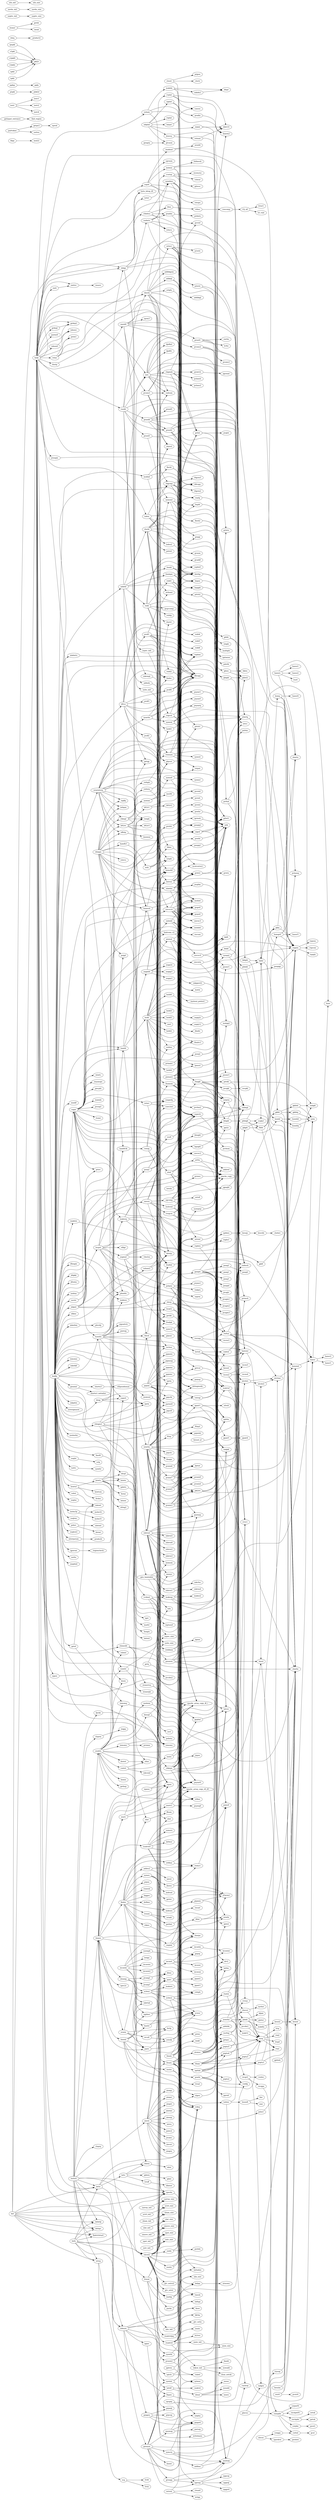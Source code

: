 digraph CCMap {
graph [ rankdir = LR];
adbkql->addbkgl;
adbkql->radmsh;
addbas->asymop;
addbas->latvec;
addes2->latrel;
addes2->reducv;
addrbl->addsds;
addrbl->fsmbl;
addrbl->fsmbpw;
addrbl->i8icopy;
addrbl->mkewgt;
addrbl->rlocbl;
addrbl->ropyln;
addrbl->rsibl;
addsds->delstp;
aginv->grpeql;
aiocls->aiocor;
aiocls->aiogen;
aiocls->aiomom;
aiocls->aiomp;
aiocls->aiopar;
aiocls->aiopot;
aiocls->aiorme;
aiocls->aiosop;
aiocls->aiova;
aiocls->i8icopy;
aiocls->iclbsj;
aiocls->paioc2;
aiocls->pvaioc;
asados->bzmio;
asados->clist;
asados->contet;
asados->dosio;
asados->dosspl;
asados->dostet;
asados->getbzp;
asados->i8icopy;
asados->iclbas;
asados->iomomq;
asados->iomomx;
asados->mkqp;
asados->nosbzm;
asados->spacks_copy;
asados->subasi;
asados->sumlst;
asars->asars1;
asars->iors;
asars->spackv_array_copy_i8_i;
asars1->psymq0;
asars1->psymr0;
asymop->csymop;
atomsc->addzbk;
atomsc->getqvc;
atomsc->newrho;
atomsc->poiss0;
atomsc->prrmsh;
atomsc->radmsh;
atomsc->radwgt;
atomsc->vxc0sp;
atwf->getcor;
atwf->makrwf;
atwf->ortrwf;
atwf->radmsh;
atwf->radwgt;
atwf->wf2lo;
augmat->fradhd;
augmat->fradpk;
augmat->gaugm;
augmat->momusl;
augmat->potpus;
augmat->vlm2us;
augmbl->augq12;
augmbl->augq2z;
augmbl->augq3z;
augmbl->augqp3;
augmbl->augqs3;
augmbl->bstrux;
augmbl->dstrbp;
augq12->orbl;
augq2z->orbl;
baslst->iclbsj;
baslst->slist;
beschb->chebev;
bessel_yl->bessel;
bessjy->beschb;
bessl->besslr;
bessl2->besslr;
besslm->besslr;
bloch->pblch1;
bloch->s2sph;
bloch->yprm;
blsig->bloch;
blsig->phmbls;
blsig->sopert;
blsig->zprm;
bndconn_v2->matm;
bndconn_v2->mkppovl2;
bndfp->addrbl;
bndfp->blsig;
bndfp->bzints;
bndfp->bzwtsf;
bndfp->dfaugm;
bndfp->dfqkkl;
bndfp->dfratm;
bndfp->dfrce;
bndfp->dosio;
bndfp->dstrbp;
bndfp->efldos;
bndfp->fixef0;
bndfp->gen_hamindex;
bndfp->gennlat;
bndfp->getef;
bndfp->getikt;
bndfp->gvlst2;
bndfp->hambl;
bndfp->hambls;
bndfp->i8icopy;
bndfp->interparam;
bndfp->iobzwt;
bndfp->iomomn;
bndfp->iomoms;
bndfp->iorbtm;
bndfp->makdos;
bndfp->maknos;
bndfp->makusq;
bndfp->mchan;
bndfp->mixrho;
bndfp->mkdmtu;
bndfp->mkehkf;
bndfp->mkekin;
bndfp->mkorbm;
bndfp->mkpdos;
bndfp->mkpot;
bndfp->mkrout;
bndfp->mshn3p;
bndfp->mullmf;
bndfp->newsigmasw;
bndfp->noshorbz;
bndfp->phmbls;
bndfp->pnunew;
bndfp->prtev;
bndfp->pzhev;
bndfp->qparam;
bndfp->rdsigm2;
bndfp->seneinterp;
bndfp->shorbz;
bndfp->sopert;
bndfp->spacks_copy;
bndfp->spackv_array_copy_i8_i;
bndfp->subzi;
bndfp->suclst;
bndfp->sugw;
bndfp->suham2;
bndfp->sumlst;
bndfp->suqlse;
bndfp->suqlsm;
bndfp->suqlst;
bndfp->suqlsw2;
bndfp->surho;
bndfp->symrho;
bndfp->totfrc;
bndfp->upacks;
bndfp->vcdmel;
bndfp->xmpbnd;
bndfp->xxxdif;
bndfp->yprm;
bndfp->zprm;
bravsy->latvec;
bravsy->rotmat;
bstrux->hxpbl;
bstrux->hxpgbl;
bstrux->hxpos;
bstrux->orbl;
bstrux->paugq1;
bstrux->paugq2;
bstrux->paugqp;
bstrux->prlcb1;
bstrux->uspecb;
bzints->fswgts;
bzints->slinz;
bzmesh->asymop;
bzmesh->bzmsh0;
bzmesh->grpop;
bzmesh->mxxyz;
bzmsh0->projql;
bzwts->bzints;
bzwts->ebcpl;
bzwts->efrng2;
bzwts->fermi;
bzwts->intnos;
bzwts->maknos;
bzwts->splwts;
bzwtsf->bzwts;
bzwtsf->bzwtsm;
bzwtsf->dvdos;
ccutup->cshear;
ccutup->gtbvec;
ccutup->mxmymz;
chgmsh->gvctof;
chgmsh->gvgetf;
chgmsh->gvlist;
chgmsh->gvmtch;
chgmsh->gvputf;
chgmsh->pchms2;
chgmsh->pchmsh;
chimedit->bzmesh;
chimedit->bzmsh0;
chimedit->i8icopy;
chimedit->stonerpb;
chimedit->stonerrsa;
chkdmu->i8icopy;
chkdmu->ldau;
chkdmu->praldm;
chkdmu->rotycs;
chkdmu->symdmu;
chkes->nrmliz;
chksgr->bloch;
chksgr->iosigh;
chksgr->orbl;
chksgr->rothph;
chksgr->rothrm;
chkxpn->bessl;
chkxpn->hansmr;
chkxpn->hxpos;
chkxpn->iclbsj;
chkxpn->jxpos;
chkxpn->radmsh;
chkxpn->radpkl;
chkxpn->radwgt;
chkxpn->spacks_copy;
chkxpn->spackv_array_copy_i8_i;
chkxpn->uspecb;
clist->ffnam;
clsprm->ioqpp;
clsset->clsctr;
clsset->prjpos;
clsset->shorps;
cmplat->latvec;
cmplat->psymr0;
cmplat->shorbz;
contet->mkcond;
contet->mxxyz;
contet->slinz;
corgga->corlsd;
corlsd->gcor;
corpbe->gcor2;
corprm->hansmr;
cpplat->danrm2;
cpplat->prodln;
cppos->spackv_array_copy_r8_r8;
cvplat->cosvec;
cvplat->danrm2;
cvplat->ddet33;
defpq->atmoms;
dfrce->dstrbp;
dfrce->gvgetf;
dfrce->i8icopy;
dfrce->lindsc;
dfrce->pvdf1;
dfrce->pvdf2;
dfrce->pvdf3;
dfrce->pvdf4;
dfrce->rhomom;
dfrce->suphs0;
dfrce->suylg;
distes->d3nrm2;
distes->reducv;
dosspl->delstp;
dosspl->iomoms;
dostet->slinz;
dstrbp->multiple;
dstrbp->optimise;
dstrbp->pdstlb;
dstrbp->single;
easypbe->corlsd;
easypbe->corpbe;
easypbe->corpw91;
easypbe->exchpbe;
easypbe->exchpw91;
ebcpl->iget;
ebcpl->mark1;
elocp->iclbsj;
elocp->loctsh;
elocp->radmsh;
elocp->spacks_copy;
elocp->spackv_array_copy_i8_i;
elocp->uspecb;
evxcp->easypbe;
exchpbe->getuk;
exchpbe->setuk;
fdpp->mul22;
fillat->d3nrm2;
fillat->nrmliz;
findes->addes2;
findes->bigges;
findes->chkes;
findes->deflmx;
findes->fillat;
findes->i8icopy;
findes->mdeses;
findes->ordbas;
findes->prpos;
findes->renam;
findes->rsmesh;
findes->sclwsr;
findes->symes;
findes->volsph;
fixef0->ebcpl;
fixpos->shorbz;
fklbl->gklbl;
fklbl->gklq;
fklbl->hsmqe0;
fklbl->shorbz;
flocb2->gtbsl1;
flocb2->orbl;
flocbl->flocb2;
flocbl->gtbsl1;
flocbl->orbl;
fmain->makr;
fmain->prmx;
fmain->ropyln;
fmain->shorbz;
fmain->shorps;
fmain->sylm;
fmain->sylmnc;
fpchk->chkxpn;
fradhd->hansr;
fradpk->radpkl;
freats->atomsc;
freats->fctail;
freats->ftfalo;
freats->getqvc;
freats->optfab;
freats->pratfs;
freats->rmesh;
freats->rnatm;
freats->tailsm;
freeat->freats;
freeat->gtpcor;
freeat->i8icopy;
freeat->iofa;
freeat->ioorbp;
freeat->spacks_copy;
freeat->writebasis;
fsmbl->dstrbp;
fsmbl->gtbsl1;
fsmbl->hhigbl;
fsmbl->orbl;
fsmbl->uspecb;
fsmbpw->dstrbp;
fsmbpw->gtbsl1;
fsmbpw->orbl;
fsmbpw->uspecb;
ftfalo->mtchr2;
ftfalo->mtchre;
ftfalo->popta1;
ftfalo->popta3;
ftfalo->popta4;
ftfalo->popta5;
ftlxp->ftlxp2;
ftlxp->ropyln;
gaugm->paug1;
gaugm->paug2;
gaugm->paug3;
gaugm->paugnl;
gaugm->ppi2z;
gaugm->pvaglc;
gaugm->pvagm1;
gaugm->pvagm2;
gaugm->pvagm3;
gen_hamindex->gvlst2;
gen_hamindex->mptauof;
gen_hamindex->orbl;
gen_hamindex->rotdlmm;
gen_hamindex->shorbz;
gen_hamindex->spacks_copy;
gengrp->gtcsym;
gennlat->shortn3;
gennlat->shortn3_initialize;
gensym->addbas;
gensym->fixpos;
gensym->groupg;
gensym->grpprd;
gensym->lattdf;
gensym->latvec;
gensym->psymop;
gensym->sgroup;
gensym->shoist;
gensym->symcry;
gensym->symlat;
gensym->symtbl;
getcor->rhocor;
getef->iobzwt;
getef->iomomq;
getfmt->tocast;
getgv2->eprod;
getikt->debugmode;
getinput_entrance->find_region;
getq->getqvc;
getq->gtpcor;
getqvc->config;
gfigbl->fklbl;
gfigbl->scglp1;
ggugbl->gfigbl;
ghibl->gtbsl2;
ghibl->hklbl;
ghigbl->gtbsl2;
ghigbl->hklgbl;
ghios->gtbsl2;
ghios->hklos;
gklbl->gklbld;
gklbl->gklblq;
gklbl->shorbz;
gklbld->radgkl;
gklbld->sylm;
gklblq->sylm;
gklft->sylm;
gklq->ropyln;
gklq->shortn;
gpfndx->shorbz;
grdepl->grdep2;
groupg->asymop;
groupg->sgroup;
groupg->shorbz;
grpfnd->latvec;
grpgen->asymop;
grpgen->grpcop;
grpgen->grpeql;
grpgen->grpprd;
gtpcor->spacks_copy;
gtpmin->d3nrm2;
gtpmin->latlim;
gvctof->shorbz;
gvlist->pvglst;
gvlist->shorbz;
gvlst2->gvlstn;
gvlst2->gvlsts;
gvmtch->pgvmat;
hambl->augmbl;
hambl->hsibl;
hambl->smhsbl;
hambl->zprm;
hambls->bloch;
hambls->debugmode;
hambls->hambl;
hambls->phmbls;
hambls->pmtsig;
hambls->psigd;
hambls->shorbz;
hambls->sigswitch;
hambls->sopert;
hambls->zprm;
hamfb3->roth;
hamfb3k->rotsig;
hansmd->hansr;
hansmr->bessl;
hansr->hanr;
hansr->hansr1;
hansr->hansr2;
hansrz->besslr;
hansrz->hanr;
hansrz->hansz1;
hansrz->hansz2;
hansrz->rsort;
hft2r1->gvlist;
hft2r1->hft2r2;
hft2rs->hft2r1;
hft2rs->hft2r3;
hft2rs->pairs;
hft2rs->ppair1;
hft2rs->symiax;
hgugbl->hhigbl;
hhibl->gtbsl2;
hhibl->phhibl;
hhigbl->gtbsl2;
hhigbl->phhigb;
hhugbl->hhigbl;
hklbl->gklbl;
hklbl->gklq;
hklbl->hsmq;
hklbl->shorbz;
hklft->sylm;
hklgbl->hklbl;
hklgbl->scglp1;
hnsmft->fint;
hnsmft->sint;
hsibl->dstrbp;
hsibl->gtbsl1;
hsibl->gvlist;
hsibl->hsibl1;
hsibl->hsibl2;
hsibl->hsibl3;
hsibl->hsibl4;
hsibl->hsibl5;
hsibl->hsibl6;
hsibl->i8icopy;
hsibl->ncutcorrect;
hsibl->nnrl;
hsibl->orbl;
hsibl->suphas;
hsibl->tbhsi;
hsibl->uspecb;
hsibl1->ropyln;
hsibl4->gvgetf;
hsibl4->gvputf;
hsibl6->ifindiv;
hsmbl->hsmbld;
hsmbl->hsmblq;
hsmbl->shorbz;
hsmbld->sylm;
hsmblq->sylm;
hsmq->hansr4;
hsmq->pvhsmq;
hsmq->ropyln;
hsmq->shortn;
hsmqe0->hansr5;
hsmqe0->pvhsmq;
hsmqe0->ropyln;
hsmqe0->shortn;
hxpbl->ghibl;
hxpgbl->ghigbl;
hxpos->ghios;
interparam->prodx2d;
iobsm0->iobsmv;
ioden->gvgetf;
ioden->gvputf;
ioden->i8icopy;
ioden->ioden2;
ioden->rhgcmp;
ioden2->shorps;
ioeula->pvioeu;
iomomq->iomoms;
iomomx->iomoms;
iomomx->pviomx;
ioorbp->i8icopy;
ioorbp->ii8copy;
ioorbp->spacks_copy;
ioposs->iopos;
ioposs->spackv_array_copy_r8_r8;
iorbtm->spacks_copy;
iors->aiomom;
iors->chgmsh;
iors->dpdbyl;
iors->dpdftr;
iors->i8icopy;
iors->ii8copy;
iors->latvec;
iors->pvsms2;
iors->radsum;
iors->radwgt;
iors->spacks_copy;
iosits->i8icopy;
iosits->ii8copy;
iostr->iostr1;
iostr->iostr2;
iostr->iostr4;
iprmsb->orbl;
ipwovl->matgg2;
latpar->cosvec;
lattc->lctoff;
lattc->qdistn;
lattc->rdistn;
lattc->xlgen;
lattdf->makrot;
lattdf->shear;
lattic->lattc;
lattic->lattdf;
lattic->rdistn;
lattic->spackv_array_copy_r8_r8;
lctoff->dlmtor;
ldau->vldau;
lmaux->asars;
lmaux->cmplat;
lmaux->findes;
lmaux->i8icopy;
lmaux->iopos;
lmaux->iosits;
lmaux->makrm0;
lmaux->ovmin;
lmaux->pairs;
lmaux->sclwsr;
lmaux->shoang;
lmaux->shorps;
lmaux->shoshl;
lmaux->spackv_array_copy_i8_i;
lmaux->spackv_array_copy_r8_r8;
lmaux->spec2c;
lmaux->symlat;
lmf->defspc;
lmf->findctrlstart;
lmf->lattic;
lmf->lmfp;
lmf->lmhelp;
lmf->mkqp;
lmf->mksym;
lmf->rdctrl2;
lmf->setcg;
lmf->upacks;
lmfa->defspc;
lmfa->findctrlstart;
lmfa->freeat;
lmfa->lattic;
lmfa->lmhelp;
lmfa->mksym;
lmfa->rdctrl2;
lmfa->setcg;
lmfa->upacks;
lmfp->bndfp;
lmfp->chimedit;
lmfp->chkdmu;
lmfp->cppos;
lmfp->fixpos;
lmfp->grdep2;
lmfp->grdepl;
lmfp->iobsm0;
lmfp->iobsmv;
lmfp->ioden;
lmfp->iopos;
lmfp->iors;
lmfp->lattic;
lmfp->lsets_bitop_i8;
lmfp->mkqp;
lmfp->nwit;
lmfp->nwitsv;
lmfp->parms0;
lmfp->praugm;
lmfp->prelx1;
lmfp->rdistn;
lmfp->rdovfa;
lmfp->relax;
lmfp->rlxstp;
lmfp->rsedit;
lmfp->setcc;
lmfp->shorps;
lmfp->smshft;
lmfp->spacks_copy;
lmfp->spackv_array_copy_r8_r8;
lmfp->subasi;
lmfp->sudmtu;
lmfp->suham;
lmfp->suldau;
lmfp->supot;
lmfp->upacks;
lmfutil->aiocls;
lmfutil->asados;
lmfutil->clsprm;
lmfutil->clsprp;
lmfutil->defspc;
lmfutil->findctrlstart;
lmfutil->fpchk;
lmfutil->lattic;
lmfutil->lmaux;
lmfutil->lmhelp;
lmfutil->mksym;
lmfutil->rdctrl2;
lmfutil->setcg;
lmfutil->upacks;
locpot->atqval;
locpot->augmat;
locpot->corprm;
locpot->elfigr;
locpot->gtpcor;
locpot->i8icopy;
locpot->locpt2;
locpot->radmsh;
locpot->radwgt;
locpot->spacks_copy;
locpot->uspecb;
locpot->wrhomt;
locpt2->hansmr;
locpt2->poinsp;
locpt2->splrho;
locpt2->vxcns5;
locpt2->vxcnsp;
loctsh->hansmr;
loctsh->makrwf;
loctsh->mtchre;
loctsh->radext;
madmat->shortn;
madmat->strx00;
makdla->bessl2;
makdos->delstp;
makidx->i8icopy;
makidx->idxpr;
makidx->ii8copy;
makidx->mkidx2;
maknos->delstp;
makrm0->defpq;
makrm0->defwsr;
makrm0->evxcv;
makrm0->freats;
makrm0->pairc;
makrm0->poiss0;
makrm0->psymr0;
makrm0->sumsro;
makrvl->rseq;
makrwf->phidx;
makrwf->rseq;
makusp->hansr;
makusp->makrwf;
makusp->makus2;
makusp->ortrwf;
makusp->vxtrap;
makusq->fradhd;
makusq->fradpk;
makusq->pusq1;
makusq->radmsh;
makusq->uspecb;
mcasho->mcasme;
mcasim->iosiga;
mcasim->mcasm2;
mcasim->mcasms;
mcasim->mkrtab;
mcasim->pairs;
mcasim->spackv_array_copy_r8_r8;
mcasim->suemph;
mcasim->upacks;
mcasm2->mcmet;
mchan->spacks_copy;
mcmet->mcasan;
mcmet->mcasho;
mcmet->mcasme;
mcmet->mcasw;
mdeses->d3nrm2;
mdeses->gtpmin;
mixrho->ftlxp;
mixrho->gvgetf;
mixrho->gvputf;
mixrho->i8icopy;
mixrho->lgstar;
mixrho->lindsc;
mixrho->parmx0;
mixrho->parmxp;
mixrho->pkl2ro;
mixrho->pqsclb;
mixrho->pqsclc;
mixrho->pqsclf;
mixrho->pvmix3;
mixrho->pvmix5;
mixrho->pvmix6;
mixrho->pvmix7;
mixrho->pvmix9;
mixrho->radmsh;
mixrho->radwgt;
mixrho->rhgcmp;
mixrho->rhoqm;
mixrho->splrho;
mkdmtu->i8icopy;
mkekin->gtbsl1;
mkekin->i8icopy;
mkekin->mshdot;
mkekin->mshint;
mkekin->orbl;
mkekin->pvgtkn;
mkewgt->delstp;
mkidx2->idxpr;
mkorbm->phvsfp;
mkplat->bravsy;
mkplat->cpplat;
mkplat->cvplat;
mkplat->gtcsym;
mkplat->latpar;
mkplat->roplat;
mkplat->stplat;
mkpot->elocp;
mkpot->i8icopy;
mkpot->locpot;
mkpot->mshint;
mkpot->rhomom;
mkpot->smves;
mkpot->smvxc2;
mkpot->smvxcm;
mkppovl2->matgg2;
mkqp->bzmesh;
mkqp->getqp;
mkqp->i8icopy;
mkqp->ii8copy;
mkqp->lsets_bitop_i8;
mkqp->projql;
mkqp->tetirr;
mkrou1->mkcfus;
mkrou1->mkrou4;
mkrout->corprm;
mkrout->fradhd;
mkrout->fradpk;
mkrout->getcor;
mkrout->gtbsl1;
mkrout->gtpcor;
mkrout->makusp;
mkrout->mkrou1;
mkrout->mkrou2;
mkrout->mkrou3;
mkrout->mkrou5;
mkrout->mkrou6;
mkrout->orbl;
mkrout->radmsh;
mkrout->radsum;
mkrout->radwgt;
mkrout->uspecb;
mksym->aginv;
mksym->gensym;
mksym->grpgen;
mksym->pvsym2;
mksym->spackv_array_copy_i8_i;
mksym->spackv_array_copy_r8_r8;
mksym->splcls;
mksym->symtbl;
momusl->makusp;
mshn3p->mshn31;
mshn3p->mshn32;
mshsiz->fullmesh;
mshsiz->gvctof;
mshsiz->gvlist;
mshsiz->gvlstn;
mshvmt->gvgetf;
mshvmt->i8icopy;
mshvmt->ropbes;
mshvmt->ropyln;
mtchae->hansmd;
mtchr2->mtchae;
mtchre->mtchae;
mtchre->mtchr2;
mullmf->gtbsl1;
mullmf->mchan;
mullmf->orbl;
newrho->config;
newrho->phidx;
newrho->rhocor;
newrho->rseq;
newrho->setcc;
nghbor->drr2;
nghbor->latlim;
nlocxc->corgga;
nlocxc->xperdew;
nosbzm->delstp;
nosbzm->iomoms;
nwit->nwitsv;
nwitsv->iosave;
offshp->imxmnx;
optfab->popta1;
optfab->popta2;
optfab->popta3;
optfab->popta4;
optfab->popta5;
ordbas->danrm2;
ordbas->reducv;
ortrwf->addrwf;
ovcall->fovlp;
ovcall->iopos;
ovcall->ovlchk;
ovlchk->avwsr;
ovlchk->shorps;
ovlocr->corprm;
ovlocr->dstrbp;
ovlocr->hxpbl;
ovlocr->hxpos;
ovlocr->p1ovlc;
ovlocr->p2ovlc;
ovlocr->radmsh;
ovlocr->radwgt;
ovlpfa->dstrbp;
ovmin->clist;
ovmin->fovlp;
ovmin->iclbsj;
ovmin->ovcall;
ovmin->ovlchk;
p2ovlc->hansmr;
p2ovlc->radpkl;
p2pkl->phkl2r;
packs->initialize;
pairc->ppair1;
pairc->ppair2;
pairc->ppair3;
pairc->shorps;
pairc->xlgen;
pairs->avwsr;
pairs->pairc;
pairtakao->getgv2;
pairtakao->sortea;
paug2->paug4;
paugq1->gtbsl1;
paugqp->ropyln;
pbevxc->easypbe;
pbevxc->radgrx;
pgfpp->pgfp;
phhibl->hklbl;
phhibl->hsmbl;
phhigb->fklbl;
phhigb->hklbl;
phhigb->hsmbl;
phhigb->scglp1;
phidx->dfphi;
phidx->gintsr;
phidx->makdla;
phidx->rseq;
phidx->rsq1;
pkl2ro->radgkl;
pkl2ro->radpkl;
pkl2ro->splrho;
pnunew->bessl;
pnunew->i8icopy;
pnunew->phidx;
pnunew->radmsh;
pnunew->spacks_copy;
poinsp->poiss0;
popta1->hansmd;
popta1->mtchae;
popta3->rseq;
popta3->rsq1;
popta4->phidx;
popta4->rseq;
popta5->hansmr;
popta5->rseq;
potpus->makrwf;
potpus->ortrwf;
potpus->pvpus1;
potpus->radgra;
potpus->rwftai;
potpus->soprm;
potpus->vxtrap;
ppair1->drr2;
ppair1->ppair5;
ppair1->siteid;
ppair5->ppair4;
pptrns->iclbas;
pptrns->oalpha;
pqmix->parmx0;
pqmix->parmxp;
pqmix->pqmixa;
pqmix->pqmixb;
pqmix->pqmixc;
pqmix->pqmxio;
pqmix->pqmxup;
pqmix->pqsclb;
pqmix->pqsclf;
praldm->i8icopy;
praldm->prdmts;
pratfs->config;
pratfs->gintsl;
pratfs->ppratf;
pratfs->rseq;
praugm->spacks_copy;
prlcb1->gtbsl1;
prlcb2->gtbsl1;
prlcb2->orbl;
prodln->danrm2;
prothl->orbl;
prothr->orbl;
protht->pvrotd;
protht->pvrots;
protht->pvrott;
prrhat->prlrho;
prrhat->radmsh;
prrhat->radwgt;
prsed1->lcrho;
prsed1->radmsh;
prsed1->spacks_copy;
prsed1->swrho;
prsed2->mshint;
prsed2->radmsh;
prsed2->radwgt;
prsed2->spacks_copy;
prsed2->splrho;
prsed3->radmsh;
prsed3->wrhomt;
prsed4->prsed2;
prsed4->prsed5;
prsed4->radmsh;
prsed4->radwgt;
prsed4->spacks_copy;
prsed4->splrho;
prtrkl->prrmsh;
prtrkl->radgkl;
psho1->shorbz;
psymop->grpop;
psymop->grpprd;
psymop->parsop;
psymr1->pxsmr1;
psymr1->pysmr1;
pusq1->bstrux;
pusq1->pusq2;
pusq1->rlocb1;
pusq1->uspecb;
pusq2->gtbsl1;
pusq2->orbl;
pvang1->dlmn;
pvang2->dlmn;
pvcdm1->rseq;
pvdf1->atqval;
pvdf1->corprm;
pvdf1->gtpcor;
pvdf1->i8icopy;
pvdf1->radsum;
pvdf1->radwgt;
pvdf1->suphas;
pvdf2->smvxcm;
pvdf4->corprm;
pvdf4->i8icopy;
pvdf4->suphas;
pvgtkn->ppi2z;
pvhmb1->i8icopy;
pvhmb1->mshint;
pvioeu->spacks_copy;
pvmix3->pkl2ro;
pvmix3->pvmix4;
pvmix3->pvmix9;
pvmix3->radmsh;
pvmix3->radwgt;
pvmix4->splrho;
pvmix5->pvmix9;
pvmix5->radmsh;
pvmix5->rhogkl;
pvmix6->pqmixb;
pvmix7->gvputf;
pvmix7->lgstar;
pvmix7->pkl2ro;
pvmix7->pvmix9;
pvmix7->radmsh;
pvmix7->radwgt;
pvrgkl->hansmr;
pvrgkl->vecpkl;
pvrhm2->hansmr;
pvrhm2->poiss0;
pvrhom->hansmr;
pvrots->orbl;
pvsms1->atqval;
pvsms1->gtpcor;
pvsms1->radsum;
pvsms1->radwgt;
pvsms1->rhgcmp;
pvsms1->spacks_copy;
pvsms2->pvsms3;
pvsms2->spacks_copy;
pvsms2->ylmrtg;
pvsym2->clabel;
pvsym2->iclbsj;
pvsym2->spacks_copy;
pwmat->gtbsl1;
pwmat->gvlst2;
pwmat->ifindiv2;
pwmat->ipwovl;
pwmat->matm;
pwmat->matmul_pwhovl;
pwmat->orbl;
pwmat->ropyln;
pwmat->spackv_array_copy_i8_i;
pwmat->spackv_array_copy_r8_r8;
pwmat->uspecb;
pwmat2->gtbsl1;
pwmat2->ifindiv2;
pwmat2->ipwovl;
pwmat2->orbl;
pwmat2->ropyln;
pwmat2->spackv_array_copy_i8_i;
pwmat2->spackv_array_copy_r8_r8;
pwmat2->uspecb;
pzhev->dstmt;
pzhev->udstmt;
qdistn->qdist;
qmpkl->pkl2r;
qparam->regioncheck;
radext->radmsh;
radext->radwgt;
rdctrl2->gtv_setrcd;
rdctrl2->gtv_setst;
rdctrl2->ii8copy;
rdctrl2->ioorbp;
rdctrl2->iopos;
rdctrl2->packs;
rdctrl2->readctrl;
rdctrl2->readctrlpq;
rdctrl2->spacks_copy;
rdctrl2->spackv_array_copy_i8_i;
rdctrl2->spackv_array_copy_r8_r8;
rdctrl2->suidx;
rdctrl2->suldau;
rdctrl2->susite;
rdctrl2->uarray_size;
rdctrl2->ubz_init;
rdctrl2->ubz_size;
rdctrl2->uctrl_size;
rdctrl2->uham_size;
rdctrl2->ulat_size;
rdctrl2->umix_size;
rdctrl2->umove_size;
rdctrl2->upacks;
rdctrl2->upot_size;
rdctrl2->usite_size;
rdctrl2->uspec_size;
rdctrl2->uspecb;
rdctrl2->ustr_size;
rdeq->product2;
rdistn->rdist;
rdovfa->adbkql;
rdovfa->addbkgsm;
rdovfa->gtpcor;
rdovfa->gvputf;
rdovfa->i8icopy;
rdovfa->iofa;
rdovfa->mshint;
rdovfa->ovlocr;
rdovfa->ovlpfa;
rdovfa->radsum;
rdovfa->radwgt;
rdovfa->spacks_copy;
rdsigm->bzmesh;
rdsigm->bzmsh0;
rdsigm->chksgr;
rdsigm->debugmode;
rdsigm->getqp;
rdsigm->hamfb3;
rdsigm->hft2rs;
rdsigm->i8icopy;
rdsigm->iopos;
rdsigm->iosigh;
rdsigm->istbpm;
rdsigm->latvec;
rdsigm->offshp;
rdsigm->psigd;
rdsigm->rotevs;
rdsigm->rsmsym;
rdsigm->siged;
rdsigm->sigflg;
rdsigm2->bzmesh;
rdsigm2->bzmsh0;
rdsigm2->debugmode;
rdsigm2->getikt;
rdsigm2->hamfb3k;
rdsigm2->iosigh;
rdsigm2->latvec;
readctrl->avwsr;
readctrl->defpq;
readctrl->fill3in;
readctrl->gtv_setio;
readctrl->iosite;
readctrl->lx2vec;
readctrl->parmxp;
readctrl->rmesh;
readctrl->tksw;
readctrl->toksw_init;
readctrl->umix_init;
readctrlpq->config;
readctrlpq->shftpp;
readctrlpq->tksw;
reducv->danrm2;
relax->grdep2;
relax->i8icopy;
relax->prelx1;
relax->spacks_copy;
renam->getfmt;
renam->zclabl;
rhgcmp->corprm;
rhgcmp->i8icopy;
rhgcmp->rhgcm2;
rhgcmp->rhgcm3;
rhgcmp->rhogkl;
rhgcmp->suphas;
rhgcmp->suphs0;
rhgcmp->suylg;
rhocor->rseq;
rhocor->xyrhsr;
rhogkl->corprm;
rhogkl->prtrkl;
rhogkl->pvrgkl;
rhogkl->radmsh;
rhogkl->radwgt;
rhomom->corprm;
rhomom->pvrhm2;
rhomom->pvrhom;
rhomom->radmsh;
rhomom->radwgt;
rlocbl->bstrux;
rlocbl->dstrbp;
rlocbl->flocbl;
rlocbl->hxpgbl;
rlocbl->hxpos;
rlocbl->orbl;
rlocbl->paugq2;
rlocbl->prlcb1;
rlocbl->prlcb2;
rlocbl->prlcb3;
rlocbl->rlocb1;
rlocbl->uspecb;
rlxstp->i8icopy;
rnatm->makrvl;
rnatm->radwgt;
ropbes->bessel;
ropbes->ropbs1;
ropbes->sphbes;
ropyln->ropcsm;
ropyln->ropqln;
ropyln->ropynx;
rotdlmm->debugmode;
rotdlmm->igann;
roth->iprmsb;
roth->prothl;
roth->prothr;
roth->protht;
roth->pvrotd;
roth->s2sph;
roth->ylmrtg;
rothph->orbl;
rothrm->orbl;
rothrm->s2sph;
rothrm->ylmrtg;
rotmat->ddet33;
rotmat->nrmliz;
rotsig->conv2int;
rotsig->debugmode;
rotsig->getikt;
rotsig->rangedq;
rotwv->conv2int;
rotwv->getikt;
rotwv->rangedq;
rotycs->i8icopy;
rsedit->i8icopy;
rsedit->iors;
rsedit->prsed1;
rsedit->prsed2;
rsedit->prsed3;
rsedit->prsed4;
rsedit->rdovfa;
rsedit->usite_init;
rsedit->uspec_init;
rseq->fctp0;
rseq->fctp;
rseq->rsq1;
rseq->rsq2;
rsibl->dstrbp;
rsibl->gvgvcomp;
rsibl->gvlist;
rsibl->hsibl1;
rsibl->i8icopy;
rsibl->rsibl1;
rsibl->rsibl2;
rsibl->rsiblp;
rsibl->tbhsi;
rsibl1->gtbsl1;
rsibl1->i8icopy;
rsibl1->ncutcorrect;
rsibl1->orbl;
rsibl1->rsibl4;
rsibl1->rsibl5;
rsibl1->rsibl6;
rsibl1->suphas;
rsibl1->uspecb;
rsibl2->gvgetf;
rsibl2->gvputf;
rsmsym->dstrbp;
rsmsym->orbl;
rsmsym->rotpnt;
rsmsym->symstr;
rsmsym->ylmrtg;
rstr0->besslr;
rstr0->pvstr0;
rstr0->ropyln;
rwftai->hansmd;
rwftai->hansr;
rwftai->mtchae;
rwftai->mtchre;
rwftai->radwgt;
s3pkl->pkl2r;
s3pkl0->pkl2r;
s3pklx->pkl2r;
scg->f100;
scg->f102;
sclws2->avwsr;
sclws2->drr2;
sclws2->iclbsj;
sclws2->volsph;
sclwsr->avwsr;
sclwsr->maknrs;
sclwsr->pairc;
sclwsr->sclws2;
sclwsr->volsph;
seneinterp->bzmesh;
seneinterp->bzmsh0;
seneinterp->chksgr;
seneinterp->debugmode;
seneinterp->getqp;
seneinterp->hamfb3k;
seneinterp->hft2rs;
seneinterp->i8icopy;
seneinterp->iopos;
seneinterp->iosigh;
seneinterp->istbpm;
seneinterp->latvec;
seneinterp->offshp;
seneinterp->rsmsym;
seneinterp->siged;
seneinterp->sigflg;
setcg->scg;
setcg->sylmnc;
sgroup->asymop;
sgroup->spgcop;
sgroup->spgeql;
sgroup->spgprd;
shear->xxxadd;
shear->xxxes;
shear->xxxse;
shoang->avwsr;
shoang->baslst;
shoang->nghbor;
shoang->pvang1;
shoang->pvang2;
shortn3->ellipsoidxmax;
shoshl->avwsr;
shoshl->baslst;
shoshl->iclbsj;
shoshl->iopos;
shoshl->mkrtab;
shoshl->nghbor;
shoshl->pairs;
shoshl->psho1;
shoshl->xxsho;
siged->drr2;
siged->gtbsl1;
siged->orbl;
smcorm->corprm;
smcorm->hklft;
smhsbl->dstrbp;
smhsbl->gtbsl1;
smhsbl->hhibl;
smhsbl->orbl;
smhsbl->ropyln;
smhsbl->uspecb;
smshft->atqval;
smshft->gtpcor;
smshft->gvgetf;
smshft->gvputf;
smshft->i8icopy;
smshft->lindsc;
smshft->pvsms1;
smshft->symsmr;
smshft->zprm3;
smves->corprm;
smves->i8icopy;
smves->mshdot;
smves->mshint;
smves->mshvmt;
smves->symvvl;
smves->ugcomp;
smves->vesft;
smves->vesgcm;
smvxc2->evxcv;
smvxc4->corprm;
smvxc4->hklft;
smvxcm->excsan;
smvxcm->gvgetf;
smvxcm->gvputf;
smvxcm->i8icopy;
smvxcm->mshdot;
smvxcm->mshint;
smvxcm->smcorm;
smvxcm->smvxc2;
smvxcm->smvxc3;
smvxcm->smvxc4;
spcgrp->sgroup;
spcgrp->trysop;
sphbes->bessjy;
spkli->pkl2r;
splcls->clabel;
splcls->iclbsj;
splwts->delstd;
stoner->getde;
stoner->intnb;
stonerrsa->polinta;
stonerrsa->zevl;
stplat->ddet33;
stplat->latvec;
subzi->iobzwt;
suclst->spacks_copy;
sudmtu->i8icopy;
sudmtu->ldau;
sudmtu->praldm;
sudmtu->rotycs;
sudmtu->spacks_copy;
sudmtu->symdmu;
suemph->spacks_copy;
sugcut->i8icopy;
sugcut->ii8copy;
sugcut->spacks_copy;
sugcut->uspecb;
sugw->atwf;
sugw->bndconn_v2;
sugw->gintsl;
sugw->gvlst2;
sugw->gwcphi;
sugw->hambl;
sugw->hambls;
sugw->i8icopy;
sugw->ioaindx;
sugw->makusq;
sugw->orbl;
sugw->phmbls;
sugw->prtev;
sugw->pvsug1;
sugw->pwmat;
sugw->radmsh;
sugw->radwgt;
sugw->rotwv;
sugw->rtoint;
sugw->shorbz;
sugw->spackv_array_copy_i8_i;
sugw->uspecb;
sugw->wlattc;
sugw->wsymops;
suham->gvlst2;
suham->ii8copy;
suham->makidx;
suham->sugcut;
suham2->sugcut;
suham2->uspecb;
suidx->i8icopy;
suidx->ii8copy;
suidx->pz2idx;
suidx->uspecb;
suldau->i8icopy;
sumlst->mchan;
sumlst->slist;
supot->gvlist;
supot->i8icopy;
supot->ii8copy;
supot->madmat;
supot->mshsiz;
supot->sgvsym;
suqlst->sclp;
susite->spacks_copy;
susite->spackv_array_copy_i8_i;
susite->spackv_array_copy_r8_r8;
suylg->ropyln;
symcry->asymop;
symcry->iclbsj;
symcry->latvec;
symcry->shorbz;
symdmu->ddet33;
symdmu->i8icopy;
symdmu->rotspu;
symdmu->ylmrtg;
symes->d3nrm2;
symes->distes;
symes->getirr;
symes->mdesat;
symes->mdeses;
symia0->grpfnd;
symia0->rotpnt;
symia0->symia1;
symiax->iax2fd;
symiax->symia0;
symlat->csymop;
symlat->grpprd;
symlat->latvec;
symprj->shorbz;
symprj->ylmrtg;
symqmp->pxsmr1;
symqmp->pysmr1;
symqmp->symprj;
symrat->psymr0;
symrat->psymr1;
symrat->psymrf;
symrat->psymrq;
symrat->spackv_array_copy_i8_i;
symrat->spackv_array_copy_r8_r8;
symrat->symprj;
symrho->i8icopy;
symrho->prrhat;
symrho->symrat;
symrho->symsmr;
symsmr->gvaddf;
symsmr->gvgetf;
symsmr->gvsym;
symsmr->i8icopy;
symtbl->grpfnd;
symvvl->iclbas;
symvvl->psymr0;
symvvl->spackv_array_copy_i8_i;
symvvl->spackv_array_copy_r8_r8;
symvvl->symqmp;
t3j_all->fctor1;
t3j_all->tri_rule;
tailsm->hansmr;
tailsm->hansr;
tailsm->hnsmft;
tbhsi->uspecb;
tetirr->ccutup;
toksw_init->clear_swtok;
toksw_init->nswadd;
toksw_init->tkadd;
totfrc->symfor;
tpkli->pkl2r;
trysop->shorbz;
uarray_init->uarray_size;
ubz_init->ubz_size;
uctrl_init->uctrl_size;
ugcomp->corprm;
ugcomp->dstrbp;
ugcomp->ggugbl;
ugcomp->hgugbl;
ugcomp->hhugbl;
ugcomp->setofl;
uham_init->uham_size;
ulat_init->ulat_size;
umix_init->umix_size;
umove_init->umove_size;
uoptic_init->uoptic_size;
uordn_init->uordn_size;
upacks->initialize;
upot_init->upot_size;
usite_init->usite_size;
uspec_init->uspec_size;
uspecb->spacks_copy;
ustr_init->ustr_size;
utb_init->utb_size;
vcdmel->iomoms;
vcdmel->makusp;
vcdmel->pvcdm1;
vcdmel->pvcdm2;
vcdmel->radmsh;
vcdmel->spacks_copy;
vcdmel->uspecb;
veecomp->t3j_all;
vesft->gvgetf;
vesft->gvputf;
vesgcm->corprm;
vesgcm->gklft;
vesgcm->gvgetf;
vesgcm->gvputf;
vesgcm->hklft;
vldau->veecomp;
vxc0sp->evxcp;
vxc0sp->evxcv;
vxc0sp->vxcgr2;
vxcgga->easypbe;
vxcgr2->radgrx;
vxcgr2->vxcgga;
vxcgr2->vxnloc;
vxcns2->evxcp;
vxcns2->evxcv;
vxcns2->vxcns4;
vxcns2->vxcns5;
vxcnsp->ropyln;
vxcnsp->vxcns2;
vxcnsp->vxcns3;
vxtrap->radext;
vxtrap->rwftai;
wf2lo->addrwf;
wf2lo->rwftai;
wrirsh->clean0;
wrirsh->oalpha;
wrirsh->wripp;
writebasis->spacks_copy;
xlgen->latlim;
xperdew->perdew;
xxsho->drr2;
xxsho->iclbsj;
ylmrtg->ropyln;
}
